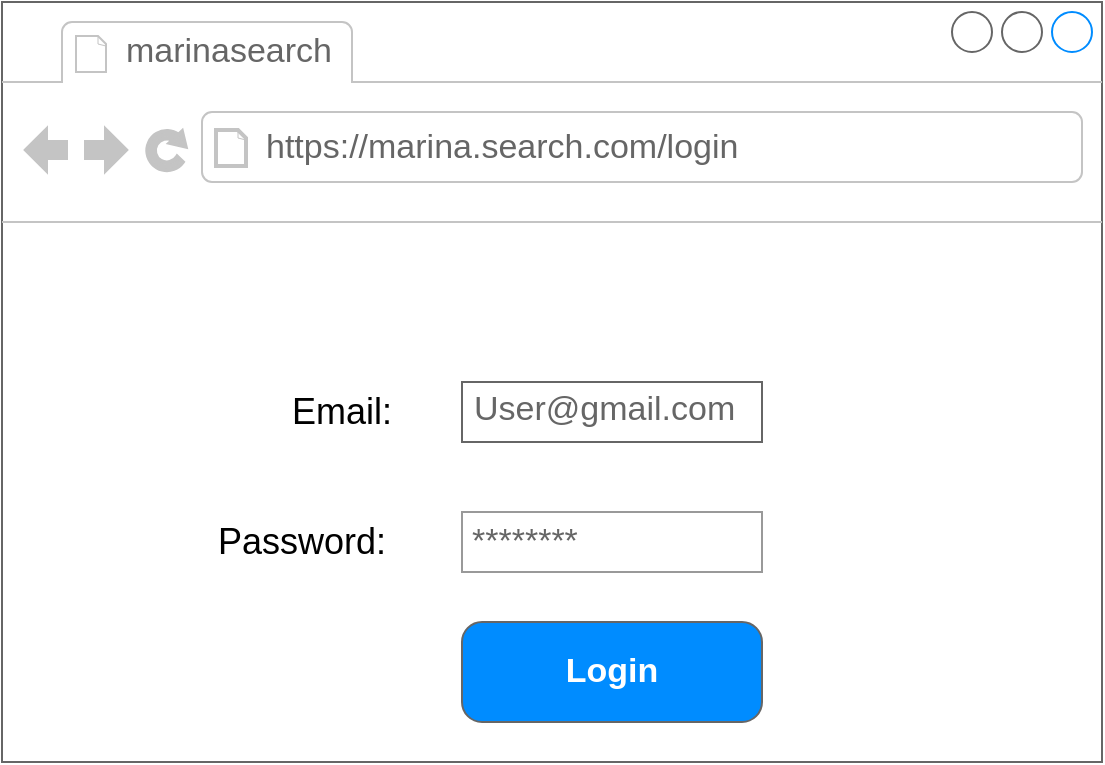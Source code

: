 <mxfile version="12.0.0" type="google" pages="1"><diagram id="eORU3_gZ9KXVaQF_d__y" name="Page-1"><mxGraphModel dx="933" dy="376" grid="1" gridSize="10" guides="1" tooltips="1" connect="1" arrows="1" fold="1" page="1" pageScale="1" pageWidth="827" pageHeight="1169" math="0" shadow="0"><root><mxCell id="0"/><mxCell id="1" parent="0"/><mxCell id="pXI5ExJmPoA7jGUVeIOT-1" value="" style="strokeWidth=1;shadow=0;dashed=0;align=center;html=1;shape=mxgraph.mockup.containers.browserWindow;rSize=0;fillColor=#ffffff;strokeColor=#666666;strokeColor2=#008cff;strokeColor3=#c4c4c4;mainText=,;recursiveResize=0;" vertex="1" parent="1"><mxGeometry x="100" y="30" width="550" height="380" as="geometry"/></mxCell><mxCell id="pXI5ExJmPoA7jGUVeIOT-2" value="marinasearch" style="strokeWidth=1;shadow=0;dashed=0;align=center;html=1;shape=mxgraph.mockup.containers.anchor;fontSize=17;fontColor=#666666;align=left;" vertex="1" parent="pXI5ExJmPoA7jGUVeIOT-1"><mxGeometry x="60" y="12" width="110" height="26" as="geometry"/></mxCell><mxCell id="pXI5ExJmPoA7jGUVeIOT-3" value="https://marina.search.com/login" style="strokeWidth=1;shadow=0;dashed=0;align=center;html=1;shape=mxgraph.mockup.containers.anchor;rSize=0;fontSize=17;fontColor=#666666;align=left;" vertex="1" parent="pXI5ExJmPoA7jGUVeIOT-1"><mxGeometry x="130" y="60" width="250" height="26" as="geometry"/></mxCell><mxCell id="pXI5ExJmPoA7jGUVeIOT-4" value="********" style="strokeWidth=1;shadow=0;dashed=0;align=center;html=1;shape=mxgraph.mockup.forms.pwField;strokeColor=#999999;mainText=;align=left;fillColor=#ffffff;fontColor=#666666;fontSize=17;spacingLeft=3;" vertex="1" parent="pXI5ExJmPoA7jGUVeIOT-1"><mxGeometry x="230" y="255" width="150" height="30" as="geometry"/></mxCell><mxCell id="pXI5ExJmPoA7jGUVeIOT-5" value="User@gmail.com" style="strokeWidth=1;shadow=0;dashed=0;align=center;html=1;shape=mxgraph.mockup.text.textBox;fillColor=#ffffff;fontColor=#666666;align=left;fontSize=17;spacingLeft=4;spacingTop=-3;strokeColor=#666666;mainText=" vertex="1" parent="pXI5ExJmPoA7jGUVeIOT-1"><mxGeometry x="230" y="190" width="150" height="30" as="geometry"/></mxCell><mxCell id="pXI5ExJmPoA7jGUVeIOT-6" value="Login" style="strokeWidth=1;shadow=0;dashed=0;align=center;html=1;shape=mxgraph.mockup.buttons.button;strokeColor=#666666;fontColor=#ffffff;mainText=;buttonStyle=round;fontSize=17;fontStyle=1;fillColor=#008cff;whiteSpace=wrap;" vertex="1" parent="pXI5ExJmPoA7jGUVeIOT-1"><mxGeometry x="230" y="310" width="150" height="50" as="geometry"/></mxCell><mxCell id="pXI5ExJmPoA7jGUVeIOT-7" value="&lt;font style=&quot;font-size: 18px&quot;&gt;Email:&lt;/font&gt;" style="text;html=1;strokeColor=none;fillColor=none;align=center;verticalAlign=middle;whiteSpace=wrap;rounded=0;" vertex="1" parent="pXI5ExJmPoA7jGUVeIOT-1"><mxGeometry x="150" y="195" width="40" height="20" as="geometry"/></mxCell><mxCell id="pXI5ExJmPoA7jGUVeIOT-8" value="&lt;font style=&quot;font-size: 18px&quot;&gt;Password:&lt;br&gt;&lt;/font&gt;" style="text;html=1;strokeColor=none;fillColor=none;align=center;verticalAlign=middle;whiteSpace=wrap;rounded=0;" vertex="1" parent="pXI5ExJmPoA7jGUVeIOT-1"><mxGeometry x="130" y="260" width="40" height="20" as="geometry"/></mxCell></root></mxGraphModel></diagram></mxfile>